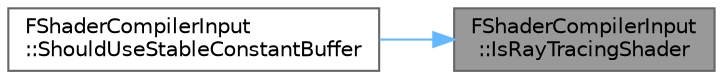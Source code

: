 digraph "FShaderCompilerInput::IsRayTracingShader"
{
 // INTERACTIVE_SVG=YES
 // LATEX_PDF_SIZE
  bgcolor="transparent";
  edge [fontname=Helvetica,fontsize=10,labelfontname=Helvetica,labelfontsize=10];
  node [fontname=Helvetica,fontsize=10,shape=box,height=0.2,width=0.4];
  rankdir="RL";
  Node1 [id="Node000001",label="FShaderCompilerInput\l::IsRayTracingShader",height=0.2,width=0.4,color="gray40", fillcolor="grey60", style="filled", fontcolor="black",tooltip=" "];
  Node1 -> Node2 [id="edge1_Node000001_Node000002",dir="back",color="steelblue1",style="solid",tooltip=" "];
  Node2 [id="Node000002",label="FShaderCompilerInput\l::ShouldUseStableConstantBuffer",height=0.2,width=0.4,color="grey40", fillcolor="white", style="filled",URL="$dd/d01/structFShaderCompilerInput.html#a6802fe537ba78cf26835e86ccbbfb99e",tooltip=" "];
}
